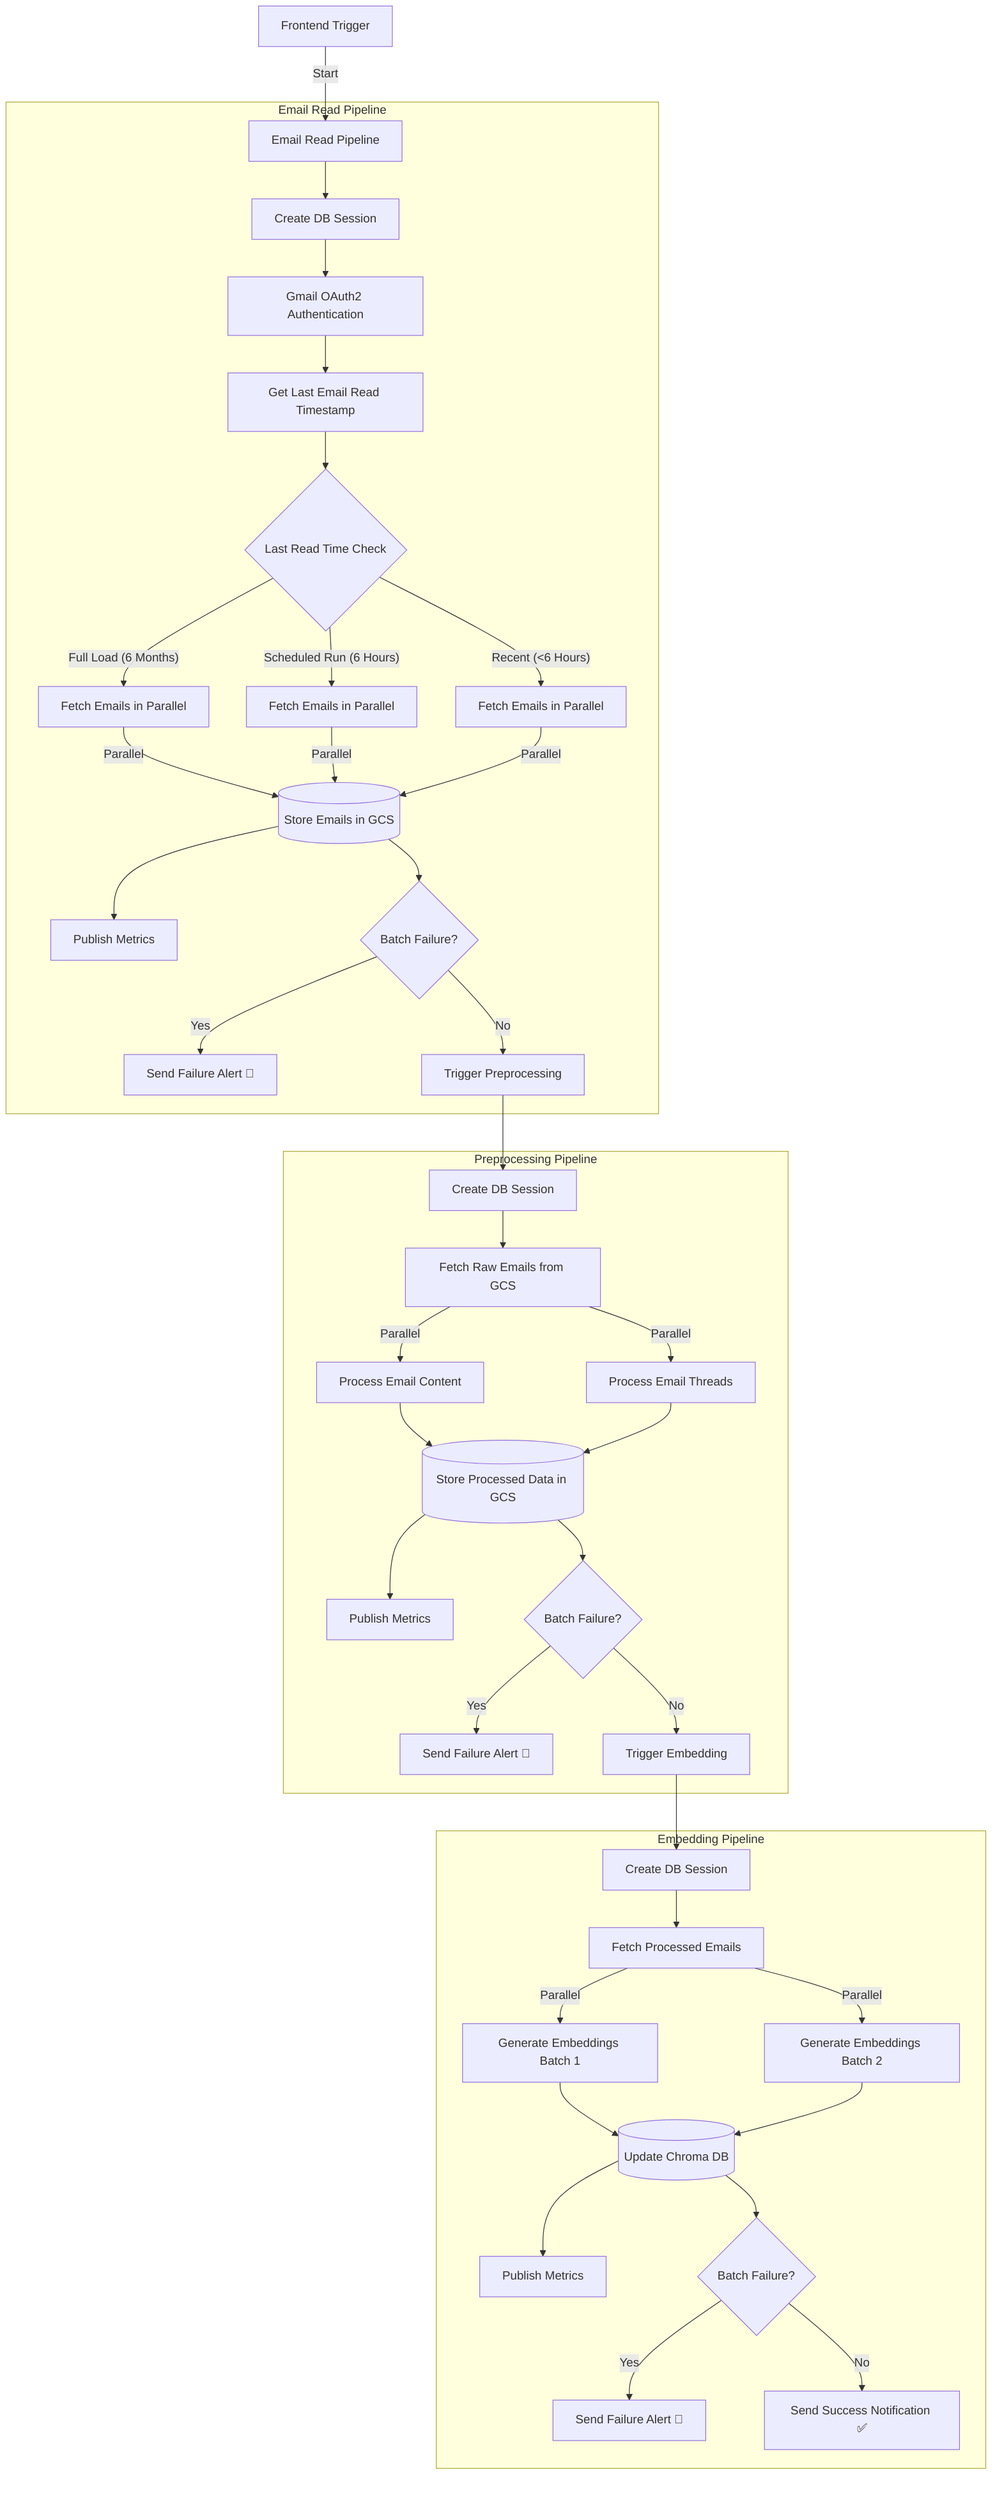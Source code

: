 graph TD

    %% Frontend Trigger
    A[Frontend Trigger] -->|Start| B[Email Read Pipeline]

    %% Email Read Pipeline
    subgraph Email Read Pipeline
        B --> C[Create DB Session]
        C --> D[Gmail OAuth2 Authentication]
        D --> E[Get Last Email Read Timestamp]
        E --> F{Last Read Time Check}

        %% Parallel Fetching Paths
        F -- Full Load (6 Months) --> G1[Fetch Emails in Parallel]
        F -- Scheduled Run (6 Hours) --> H1[Fetch Emails in Parallel]
        F -- Recent (<6 Hours) --> I1[Fetch Emails in Parallel]

        G1 -->|Parallel| J[(Store Emails in GCS)]
        H1 -->|Parallel| J
        I1 -->|Parallel| J

        J --> K[Publish Metrics]
        J --> L{Batch Failure?}

        L -- Yes --> M[Send Failure Alert 📩]
        L -- No --> N[Trigger Preprocessing]
    end

    %% Preprocessing Pipeline
    subgraph Preprocessing Pipeline
        N --> O[Create DB Session]
        O --> P[Fetch Raw Emails from GCS]

        %% Parallel Processing
        P -->|Parallel| Q1[Process Email Content]
        P -->|Parallel| Q2[Process Email Threads]
        Q1 --> R[(Store Processed Data in GCS)]
        Q2 --> R

        R --> S[Publish Metrics]
        R --> T{Batch Failure?}

        T -- Yes --> U[Send Failure Alert 📩]
        T -- No --> V[Trigger Embedding]
    end

    %% Embedding Pipeline
    subgraph Embedding Pipeline
        V --> W[Create DB Session]
        W --> X[Fetch Processed Emails]

        %% Parallel Embedding Generation
        X -->|Parallel| Y1[Generate Embeddings Batch 1]
        X -->|Parallel| Y2[Generate Embeddings Batch 2]
        Y1 --> Z[(Update Chroma DB)]
        Y2 --> Z

        Z --> AA[Publish Metrics]
        Z --> AB{Batch Failure?}

        AB -- Yes --> AC[Send Failure Alert 📩]
        AB -- No --> AD[Send Success Notification ✅]
    end